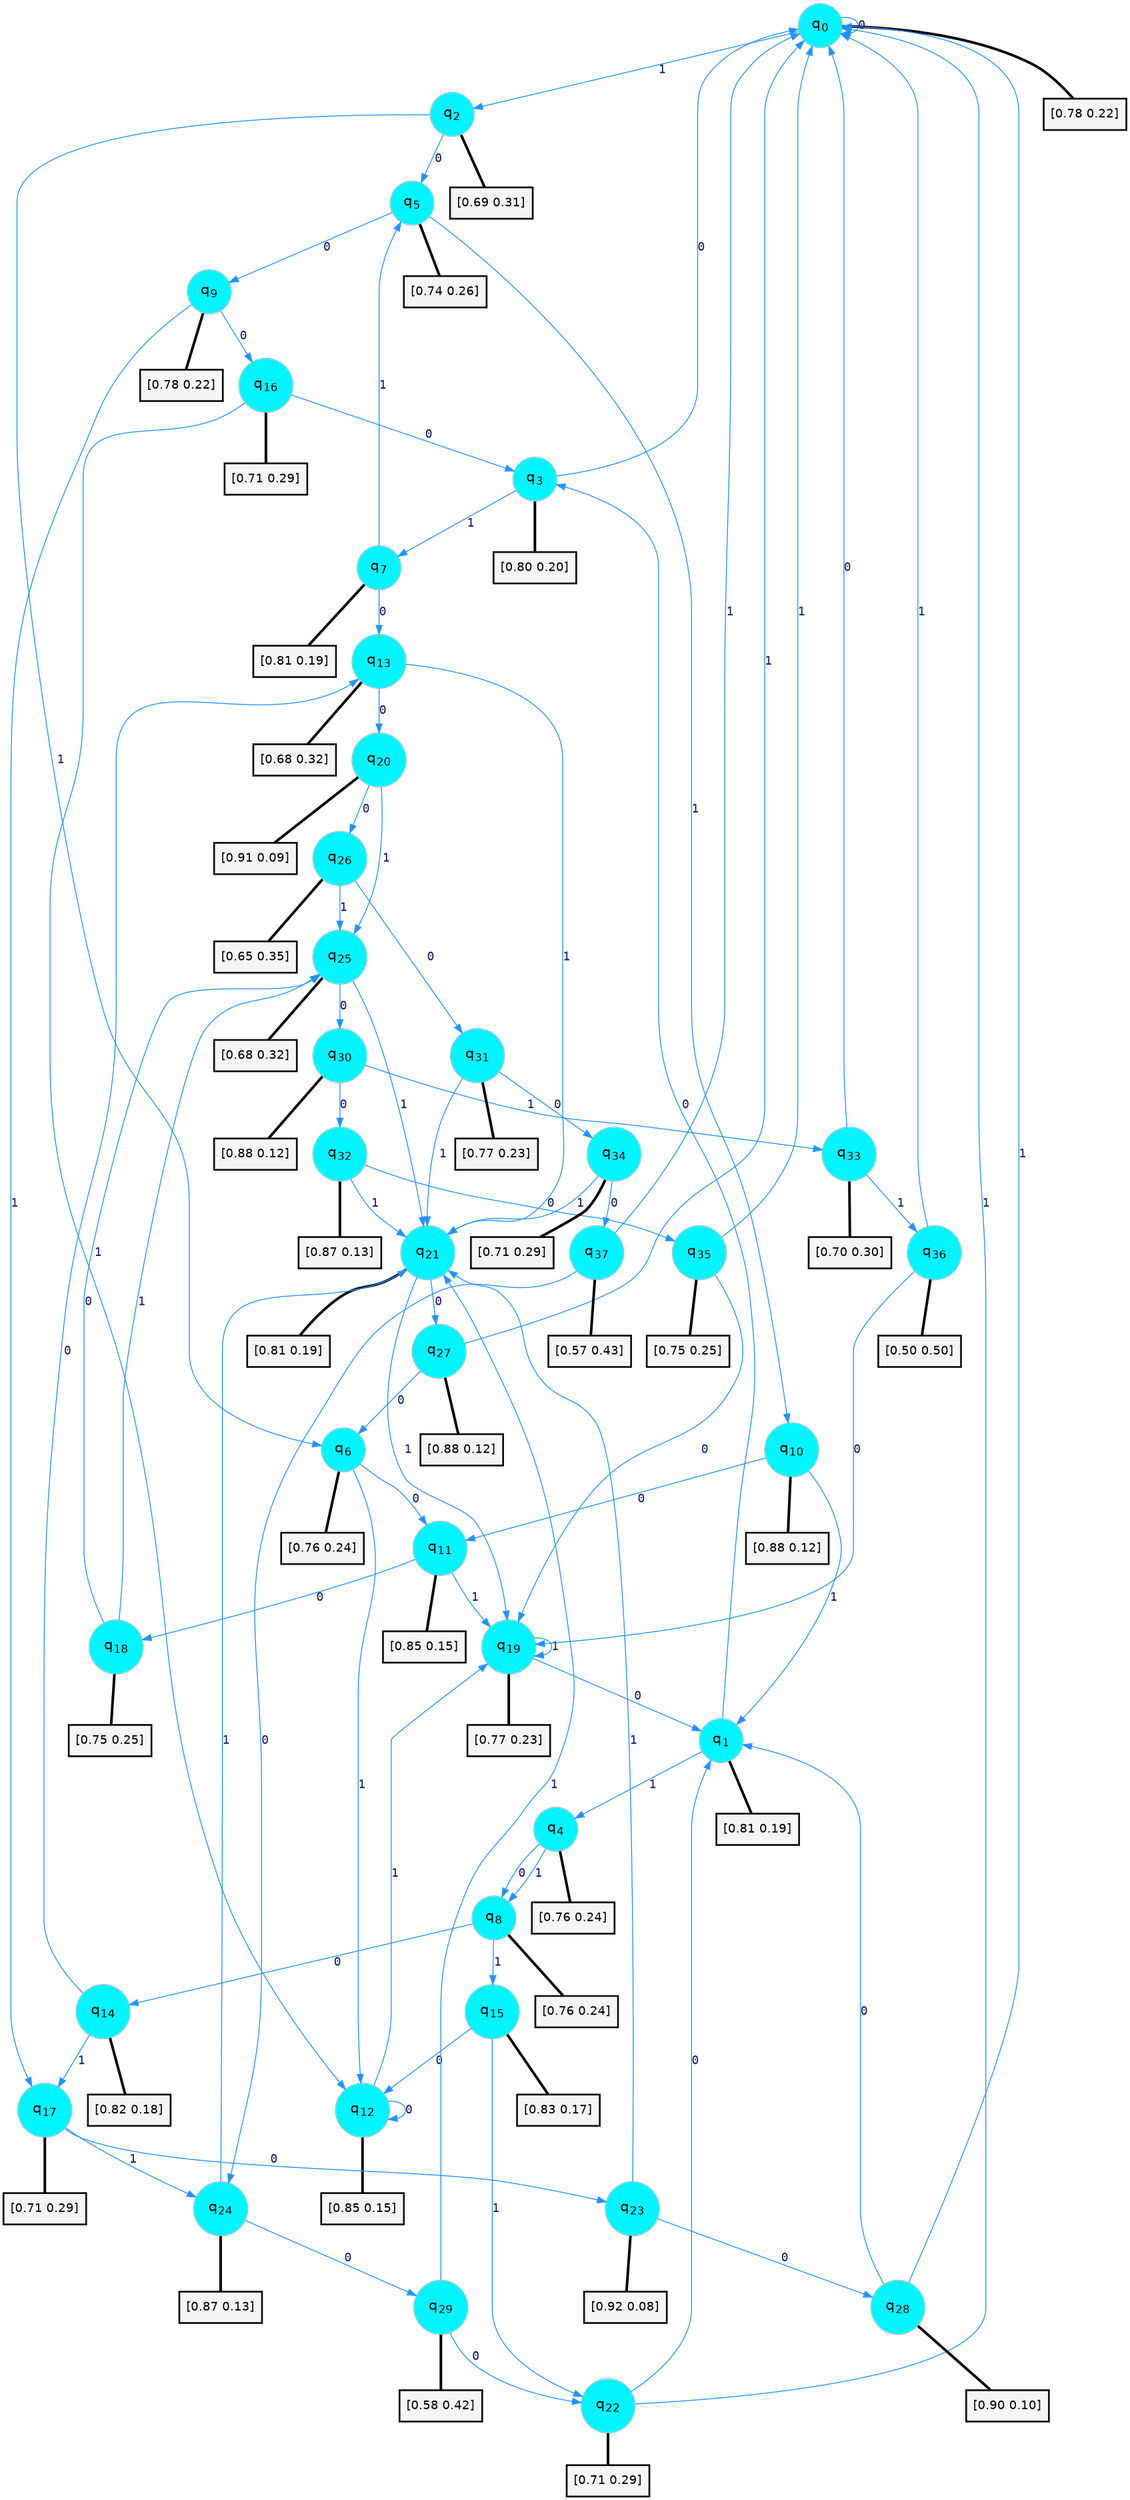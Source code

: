 digraph G {
graph [
bgcolor=transparent, dpi=300, rankdir=TD, size="40,25"];
node [
color=gray, fillcolor=turquoise1, fontcolor=black, fontname=Helvetica, fontsize=16, fontweight=bold, shape=circle, style=filled];
edge [
arrowsize=1, color=dodgerblue1, fontcolor=midnightblue, fontname=courier, fontweight=bold, penwidth=1, style=solid, weight=20];
0[label=<q<SUB>0</SUB>>];
1[label=<q<SUB>1</SUB>>];
2[label=<q<SUB>2</SUB>>];
3[label=<q<SUB>3</SUB>>];
4[label=<q<SUB>4</SUB>>];
5[label=<q<SUB>5</SUB>>];
6[label=<q<SUB>6</SUB>>];
7[label=<q<SUB>7</SUB>>];
8[label=<q<SUB>8</SUB>>];
9[label=<q<SUB>9</SUB>>];
10[label=<q<SUB>10</SUB>>];
11[label=<q<SUB>11</SUB>>];
12[label=<q<SUB>12</SUB>>];
13[label=<q<SUB>13</SUB>>];
14[label=<q<SUB>14</SUB>>];
15[label=<q<SUB>15</SUB>>];
16[label=<q<SUB>16</SUB>>];
17[label=<q<SUB>17</SUB>>];
18[label=<q<SUB>18</SUB>>];
19[label=<q<SUB>19</SUB>>];
20[label=<q<SUB>20</SUB>>];
21[label=<q<SUB>21</SUB>>];
22[label=<q<SUB>22</SUB>>];
23[label=<q<SUB>23</SUB>>];
24[label=<q<SUB>24</SUB>>];
25[label=<q<SUB>25</SUB>>];
26[label=<q<SUB>26</SUB>>];
27[label=<q<SUB>27</SUB>>];
28[label=<q<SUB>28</SUB>>];
29[label=<q<SUB>29</SUB>>];
30[label=<q<SUB>30</SUB>>];
31[label=<q<SUB>31</SUB>>];
32[label=<q<SUB>32</SUB>>];
33[label=<q<SUB>33</SUB>>];
34[label=<q<SUB>34</SUB>>];
35[label=<q<SUB>35</SUB>>];
36[label=<q<SUB>36</SUB>>];
37[label=<q<SUB>37</SUB>>];
38[label="[0.78 0.22]", shape=box,fontcolor=black, fontname=Helvetica, fontsize=14, penwidth=2, fillcolor=whitesmoke,color=black];
39[label="[0.81 0.19]", shape=box,fontcolor=black, fontname=Helvetica, fontsize=14, penwidth=2, fillcolor=whitesmoke,color=black];
40[label="[0.69 0.31]", shape=box,fontcolor=black, fontname=Helvetica, fontsize=14, penwidth=2, fillcolor=whitesmoke,color=black];
41[label="[0.80 0.20]", shape=box,fontcolor=black, fontname=Helvetica, fontsize=14, penwidth=2, fillcolor=whitesmoke,color=black];
42[label="[0.76 0.24]", shape=box,fontcolor=black, fontname=Helvetica, fontsize=14, penwidth=2, fillcolor=whitesmoke,color=black];
43[label="[0.74 0.26]", shape=box,fontcolor=black, fontname=Helvetica, fontsize=14, penwidth=2, fillcolor=whitesmoke,color=black];
44[label="[0.76 0.24]", shape=box,fontcolor=black, fontname=Helvetica, fontsize=14, penwidth=2, fillcolor=whitesmoke,color=black];
45[label="[0.81 0.19]", shape=box,fontcolor=black, fontname=Helvetica, fontsize=14, penwidth=2, fillcolor=whitesmoke,color=black];
46[label="[0.76 0.24]", shape=box,fontcolor=black, fontname=Helvetica, fontsize=14, penwidth=2, fillcolor=whitesmoke,color=black];
47[label="[0.78 0.22]", shape=box,fontcolor=black, fontname=Helvetica, fontsize=14, penwidth=2, fillcolor=whitesmoke,color=black];
48[label="[0.88 0.12]", shape=box,fontcolor=black, fontname=Helvetica, fontsize=14, penwidth=2, fillcolor=whitesmoke,color=black];
49[label="[0.85 0.15]", shape=box,fontcolor=black, fontname=Helvetica, fontsize=14, penwidth=2, fillcolor=whitesmoke,color=black];
50[label="[0.85 0.15]", shape=box,fontcolor=black, fontname=Helvetica, fontsize=14, penwidth=2, fillcolor=whitesmoke,color=black];
51[label="[0.68 0.32]", shape=box,fontcolor=black, fontname=Helvetica, fontsize=14, penwidth=2, fillcolor=whitesmoke,color=black];
52[label="[0.82 0.18]", shape=box,fontcolor=black, fontname=Helvetica, fontsize=14, penwidth=2, fillcolor=whitesmoke,color=black];
53[label="[0.83 0.17]", shape=box,fontcolor=black, fontname=Helvetica, fontsize=14, penwidth=2, fillcolor=whitesmoke,color=black];
54[label="[0.71 0.29]", shape=box,fontcolor=black, fontname=Helvetica, fontsize=14, penwidth=2, fillcolor=whitesmoke,color=black];
55[label="[0.71 0.29]", shape=box,fontcolor=black, fontname=Helvetica, fontsize=14, penwidth=2, fillcolor=whitesmoke,color=black];
56[label="[0.75 0.25]", shape=box,fontcolor=black, fontname=Helvetica, fontsize=14, penwidth=2, fillcolor=whitesmoke,color=black];
57[label="[0.77 0.23]", shape=box,fontcolor=black, fontname=Helvetica, fontsize=14, penwidth=2, fillcolor=whitesmoke,color=black];
58[label="[0.91 0.09]", shape=box,fontcolor=black, fontname=Helvetica, fontsize=14, penwidth=2, fillcolor=whitesmoke,color=black];
59[label="[0.81 0.19]", shape=box,fontcolor=black, fontname=Helvetica, fontsize=14, penwidth=2, fillcolor=whitesmoke,color=black];
60[label="[0.71 0.29]", shape=box,fontcolor=black, fontname=Helvetica, fontsize=14, penwidth=2, fillcolor=whitesmoke,color=black];
61[label="[0.92 0.08]", shape=box,fontcolor=black, fontname=Helvetica, fontsize=14, penwidth=2, fillcolor=whitesmoke,color=black];
62[label="[0.87 0.13]", shape=box,fontcolor=black, fontname=Helvetica, fontsize=14, penwidth=2, fillcolor=whitesmoke,color=black];
63[label="[0.68 0.32]", shape=box,fontcolor=black, fontname=Helvetica, fontsize=14, penwidth=2, fillcolor=whitesmoke,color=black];
64[label="[0.65 0.35]", shape=box,fontcolor=black, fontname=Helvetica, fontsize=14, penwidth=2, fillcolor=whitesmoke,color=black];
65[label="[0.88 0.12]", shape=box,fontcolor=black, fontname=Helvetica, fontsize=14, penwidth=2, fillcolor=whitesmoke,color=black];
66[label="[0.90 0.10]", shape=box,fontcolor=black, fontname=Helvetica, fontsize=14, penwidth=2, fillcolor=whitesmoke,color=black];
67[label="[0.58 0.42]", shape=box,fontcolor=black, fontname=Helvetica, fontsize=14, penwidth=2, fillcolor=whitesmoke,color=black];
68[label="[0.88 0.12]", shape=box,fontcolor=black, fontname=Helvetica, fontsize=14, penwidth=2, fillcolor=whitesmoke,color=black];
69[label="[0.77 0.23]", shape=box,fontcolor=black, fontname=Helvetica, fontsize=14, penwidth=2, fillcolor=whitesmoke,color=black];
70[label="[0.87 0.13]", shape=box,fontcolor=black, fontname=Helvetica, fontsize=14, penwidth=2, fillcolor=whitesmoke,color=black];
71[label="[0.70 0.30]", shape=box,fontcolor=black, fontname=Helvetica, fontsize=14, penwidth=2, fillcolor=whitesmoke,color=black];
72[label="[0.71 0.29]", shape=box,fontcolor=black, fontname=Helvetica, fontsize=14, penwidth=2, fillcolor=whitesmoke,color=black];
73[label="[0.75 0.25]", shape=box,fontcolor=black, fontname=Helvetica, fontsize=14, penwidth=2, fillcolor=whitesmoke,color=black];
74[label="[0.50 0.50]", shape=box,fontcolor=black, fontname=Helvetica, fontsize=14, penwidth=2, fillcolor=whitesmoke,color=black];
75[label="[0.57 0.43]", shape=box,fontcolor=black, fontname=Helvetica, fontsize=14, penwidth=2, fillcolor=whitesmoke,color=black];
0->0 [label=0];
0->2 [label=1];
0->38 [arrowhead=none, penwidth=3,color=black];
1->3 [label=0];
1->4 [label=1];
1->39 [arrowhead=none, penwidth=3,color=black];
2->5 [label=0];
2->6 [label=1];
2->40 [arrowhead=none, penwidth=3,color=black];
3->0 [label=0];
3->7 [label=1];
3->41 [arrowhead=none, penwidth=3,color=black];
4->8 [label=0];
4->8 [label=1];
4->42 [arrowhead=none, penwidth=3,color=black];
5->9 [label=0];
5->10 [label=1];
5->43 [arrowhead=none, penwidth=3,color=black];
6->11 [label=0];
6->12 [label=1];
6->44 [arrowhead=none, penwidth=3,color=black];
7->13 [label=0];
7->5 [label=1];
7->45 [arrowhead=none, penwidth=3,color=black];
8->14 [label=0];
8->15 [label=1];
8->46 [arrowhead=none, penwidth=3,color=black];
9->16 [label=0];
9->17 [label=1];
9->47 [arrowhead=none, penwidth=3,color=black];
10->11 [label=0];
10->1 [label=1];
10->48 [arrowhead=none, penwidth=3,color=black];
11->18 [label=0];
11->19 [label=1];
11->49 [arrowhead=none, penwidth=3,color=black];
12->12 [label=0];
12->19 [label=1];
12->50 [arrowhead=none, penwidth=3,color=black];
13->20 [label=0];
13->21 [label=1];
13->51 [arrowhead=none, penwidth=3,color=black];
14->13 [label=0];
14->17 [label=1];
14->52 [arrowhead=none, penwidth=3,color=black];
15->12 [label=0];
15->22 [label=1];
15->53 [arrowhead=none, penwidth=3,color=black];
16->3 [label=0];
16->12 [label=1];
16->54 [arrowhead=none, penwidth=3,color=black];
17->23 [label=0];
17->24 [label=1];
17->55 [arrowhead=none, penwidth=3,color=black];
18->25 [label=0];
18->25 [label=1];
18->56 [arrowhead=none, penwidth=3,color=black];
19->1 [label=0];
19->19 [label=1];
19->57 [arrowhead=none, penwidth=3,color=black];
20->26 [label=0];
20->25 [label=1];
20->58 [arrowhead=none, penwidth=3,color=black];
21->27 [label=0];
21->19 [label=1];
21->59 [arrowhead=none, penwidth=3,color=black];
22->1 [label=0];
22->0 [label=1];
22->60 [arrowhead=none, penwidth=3,color=black];
23->28 [label=0];
23->21 [label=1];
23->61 [arrowhead=none, penwidth=3,color=black];
24->29 [label=0];
24->21 [label=1];
24->62 [arrowhead=none, penwidth=3,color=black];
25->30 [label=0];
25->21 [label=1];
25->63 [arrowhead=none, penwidth=3,color=black];
26->31 [label=0];
26->25 [label=1];
26->64 [arrowhead=none, penwidth=3,color=black];
27->6 [label=0];
27->0 [label=1];
27->65 [arrowhead=none, penwidth=3,color=black];
28->1 [label=0];
28->0 [label=1];
28->66 [arrowhead=none, penwidth=3,color=black];
29->22 [label=0];
29->21 [label=1];
29->67 [arrowhead=none, penwidth=3,color=black];
30->32 [label=0];
30->33 [label=1];
30->68 [arrowhead=none, penwidth=3,color=black];
31->34 [label=0];
31->21 [label=1];
31->69 [arrowhead=none, penwidth=3,color=black];
32->35 [label=0];
32->21 [label=1];
32->70 [arrowhead=none, penwidth=3,color=black];
33->0 [label=0];
33->36 [label=1];
33->71 [arrowhead=none, penwidth=3,color=black];
34->37 [label=0];
34->21 [label=1];
34->72 [arrowhead=none, penwidth=3,color=black];
35->19 [label=0];
35->0 [label=1];
35->73 [arrowhead=none, penwidth=3,color=black];
36->19 [label=0];
36->0 [label=1];
36->74 [arrowhead=none, penwidth=3,color=black];
37->24 [label=0];
37->0 [label=1];
37->75 [arrowhead=none, penwidth=3,color=black];
}
